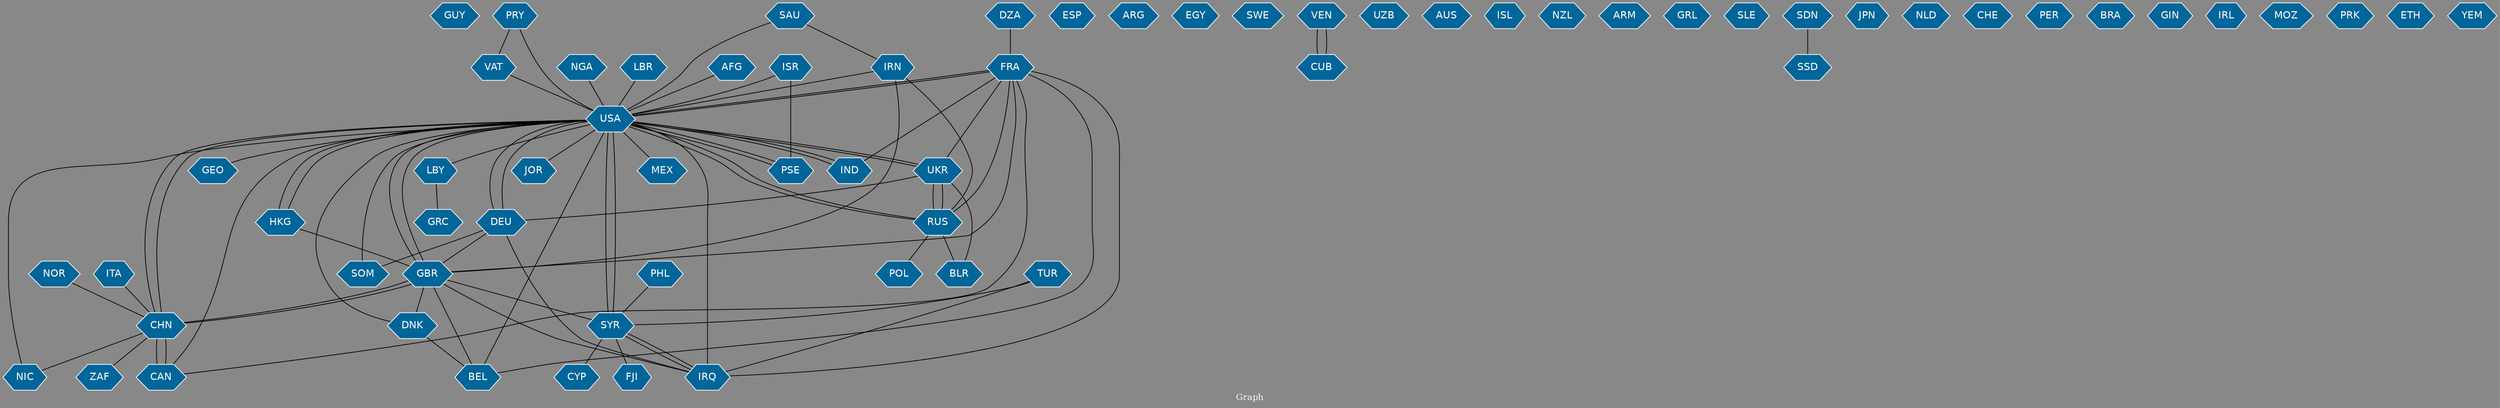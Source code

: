 // Countries together in item graph
graph {
	graph [bgcolor="#888888" fontcolor=white fontsize=12 label="Graph" outputorder=edgesfirst overlap=prism]
	node [color=white fillcolor="#006699" fontcolor=white fontname=Helvetica shape=hexagon style=filled]
	edge [arrowhead=open color=black fontcolor=white fontname=Courier fontsize=12]
		GUY [label=GUY]
		FRA [label=FRA]
		GBR [label=GBR]
		USA [label=USA]
		CHN [label=CHN]
		UKR [label=UKR]
		RUS [label=RUS]
		SYR [label=SYR]
		AFG [label=AFG]
		VAT [label=VAT]
		DEU [label=DEU]
		ESP [label=ESP]
		ZAF [label=ZAF]
		POL [label=POL]
		JOR [label=JOR]
		ARG [label=ARG]
		HKG [label=HKG]
		IND [label=IND]
		ITA [label=ITA]
		EGY [label=EGY]
		CAN [label=CAN]
		SAU [label=SAU]
		IRN [label=IRN]
		LBY [label=LBY]
		GRC [label=GRC]
		FJI [label=FJI]
		NGA [label=NGA]
		IRQ [label=IRQ]
		MEX [label=MEX]
		SWE [label=SWE]
		VEN [label=VEN]
		CUB [label=CUB]
		UZB [label=UZB]
		AUS [label=AUS]
		DZA [label=DZA]
		TUR [label=TUR]
		PHL [label=PHL]
		BEL [label=BEL]
		ISL [label=ISL]
		PRY [label=PRY]
		NZL [label=NZL]
		ISR [label=ISR]
		PSE [label=PSE]
		GEO [label=GEO]
		ARM [label=ARM]
		GRL [label=GRL]
		SLE [label=SLE]
		CYP [label=CYP]
		SDN [label=SDN]
		SSD [label=SSD]
		JPN [label=JPN]
		NIC [label=NIC]
		NLD [label=NLD]
		CHE [label=CHE]
		PER [label=PER]
		BRA [label=BRA]
		DNK [label=DNK]
		SOM [label=SOM]
		GIN [label=GIN]
		BLR [label=BLR]
		LBR [label=LBR]
		NOR [label=NOR]
		IRL [label=IRL]
		MOZ [label=MOZ]
		PRK [label=PRK]
		ETH [label=ETH]
		YEM [label=YEM]
			HKG -- USA [weight=1]
			IRN -- RUS [weight=1]
			FRA -- USA [weight=1]
			SYR -- USA [weight=8]
			PRY -- VAT [weight=1]
			USA -- HKG [weight=1]
			ISR -- PSE [weight=5]
			NGA -- USA [weight=1]
			UKR -- RUS [weight=15]
			HKG -- GBR [weight=2]
			RUS -- BLR [weight=2]
			USA -- SYR [weight=3]
			CHN -- USA [weight=5]
			SYR -- FJI [weight=1]
			CAN -- USA [weight=1]
			SYR -- CYP [weight=1]
			USA -- SOM [weight=2]
			USA -- DNK [weight=1]
			RUS -- FRA [weight=1]
			CHN -- GBR [weight=1]
			FRA -- IND [weight=1]
			IRQ -- USA [weight=3]
			GBR -- DNK [weight=1]
			VAT -- USA [weight=1]
			USA -- NIC [weight=1]
			TUR -- SYR [weight=1]
			FRA -- IRQ [weight=1]
			SYR -- IRQ [weight=1]
			GBR -- FRA [weight=1]
			FRA -- CAN [weight=1]
			USA -- BEL [weight=1]
			LBY -- GRC [weight=1]
			PRY -- USA [weight=1]
			USA -- IND [weight=5]
			CHN -- CAN [weight=1]
			PHL -- SYR [weight=1]
			UKR -- DEU [weight=1]
			DEU -- IRQ [weight=1]
			DEU -- GBR [weight=1]
			TUR -- IRQ [weight=2]
			DZA -- FRA [weight=3]
			AFG -- USA [weight=1]
			GBR -- BEL [weight=1]
			CAN -- CHN [weight=5]
			DEU -- SOM [weight=1]
			UKR -- BLR [weight=2]
			USA -- UKR [weight=4]
			USA -- LBY [weight=2]
			USA -- MEX [weight=3]
			RUS -- POL [weight=3]
			RUS -- USA [weight=2]
			FRA -- BEL [weight=1]
			UKR -- USA [weight=1]
			RUS -- UKR [weight=11]
			PSE -- USA [weight=1]
			USA -- FRA [weight=1]
			CHN -- NIC [weight=1]
			IRQ -- SYR [weight=1]
			LBR -- USA [weight=1]
			IRN -- USA [weight=1]
			DNK -- BEL [weight=1]
			ISR -- USA [weight=2]
			CHN -- ZAF [weight=1]
			SDN -- SSD [weight=1]
			USA -- CHN [weight=6]
			GBR -- CHN [weight=1]
			IRN -- GBR [weight=2]
			DEU -- USA [weight=1]
			GBR -- SYR [weight=1]
			NOR -- CHN [weight=1]
			USA -- GEO [weight=1]
			USA -- RUS [weight=4]
			SAU -- IRN [weight=1]
			USA -- GBR [weight=4]
			FRA -- UKR [weight=1]
			USA -- JOR [weight=1]
			GBR -- IRQ [weight=2]
			GBR -- USA [weight=3]
			USA -- DEU [weight=1]
			IND -- USA [weight=1]
			USA -- PSE [weight=2]
			ITA -- CHN [weight=1]
			VEN -- CUB [weight=1]
			CUB -- VEN [weight=1]
			SAU -- USA [weight=1]
}